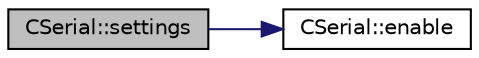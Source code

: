 digraph "CSerial::settings"
{
  edge [fontname="Helvetica",fontsize="10",labelfontname="Helvetica",labelfontsize="10"];
  node [fontname="Helvetica",fontsize="10",shape=record];
  rankdir="LR";
  Node1 [label="CSerial::settings",height=0.2,width=0.4,color="black", fillcolor="grey75", style="filled" fontcolor="black"];
  Node1 -> Node2 [color="midnightblue",fontsize="10",style="solid",fontname="Helvetica"];
  Node2 [label="CSerial::enable",height=0.2,width=0.4,color="black", fillcolor="white", style="filled",URL="$d8/d1d/class_c_serial.html#aff7c822bada51065ad52542fb9515be6"];
}
